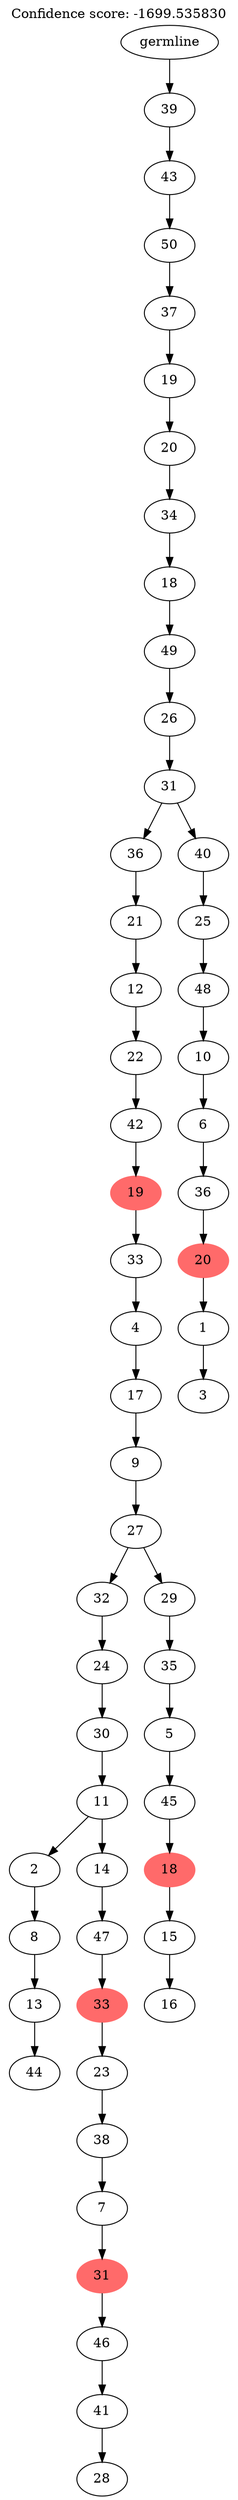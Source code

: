 digraph g {
	"55" -> "56";
	"56" [label="44"];
	"54" -> "55";
	"55" [label="13"];
	"53" -> "54";
	"54" [label="8"];
	"51" -> "52";
	"52" [label="28"];
	"50" -> "51";
	"51" [label="41"];
	"49" -> "50";
	"50" [label="46"];
	"48" -> "49";
	"49" [color=indianred1, style=filled, label="31"];
	"47" -> "48";
	"48" [label="7"];
	"46" -> "47";
	"47" [label="38"];
	"45" -> "46";
	"46" [label="23"];
	"44" -> "45";
	"45" [color=indianred1, style=filled, label="33"];
	"43" -> "44";
	"44" [label="47"];
	"42" -> "43";
	"43" [label="14"];
	"42" -> "53";
	"53" [label="2"];
	"41" -> "42";
	"42" [label="11"];
	"40" -> "41";
	"41" [label="30"];
	"39" -> "40";
	"40" [label="24"];
	"37" -> "38";
	"38" [label="16"];
	"36" -> "37";
	"37" [label="15"];
	"35" -> "36";
	"36" [color=indianred1, style=filled, label="18"];
	"34" -> "35";
	"35" [label="45"];
	"33" -> "34";
	"34" [label="5"];
	"32" -> "33";
	"33" [label="35"];
	"31" -> "32";
	"32" [label="29"];
	"31" -> "39";
	"39" [label="32"];
	"30" -> "31";
	"31" [label="27"];
	"29" -> "30";
	"30" [label="9"];
	"28" -> "29";
	"29" [label="17"];
	"27" -> "28";
	"28" [label="4"];
	"26" -> "27";
	"27" [label="33"];
	"25" -> "26";
	"26" [color=indianred1, style=filled, label="19"];
	"24" -> "25";
	"25" [label="42"];
	"23" -> "24";
	"24" [label="22"];
	"22" -> "23";
	"23" [label="12"];
	"21" -> "22";
	"22" [label="21"];
	"19" -> "20";
	"20" [label="3"];
	"18" -> "19";
	"19" [label="1"];
	"17" -> "18";
	"18" [color=indianred1, style=filled, label="20"];
	"16" -> "17";
	"17" [label="36"];
	"15" -> "16";
	"16" [label="6"];
	"14" -> "15";
	"15" [label="10"];
	"13" -> "14";
	"14" [label="48"];
	"12" -> "13";
	"13" [label="25"];
	"11" -> "12";
	"12" [label="40"];
	"11" -> "21";
	"21" [label="36"];
	"10" -> "11";
	"11" [label="31"];
	"9" -> "10";
	"10" [label="26"];
	"8" -> "9";
	"9" [label="49"];
	"7" -> "8";
	"8" [label="18"];
	"6" -> "7";
	"7" [label="34"];
	"5" -> "6";
	"6" [label="20"];
	"4" -> "5";
	"5" [label="19"];
	"3" -> "4";
	"4" [label="37"];
	"2" -> "3";
	"3" [label="50"];
	"1" -> "2";
	"2" [label="43"];
	"0" -> "1";
	"1" [label="39"];
	"0" [label="germline"];
	labelloc="t";
	label="Confidence score: -1699.535830";
}
